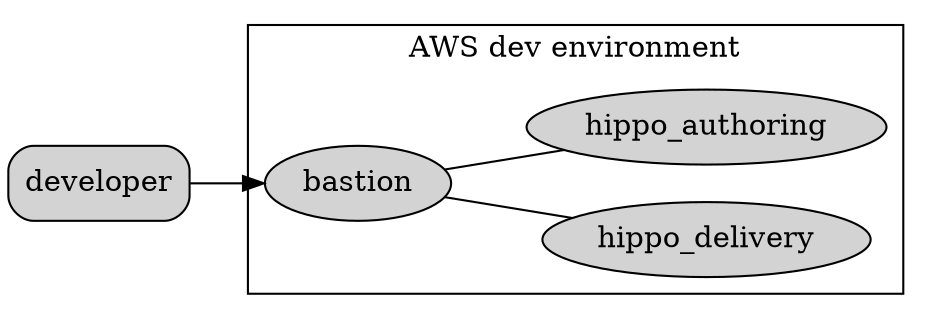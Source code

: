 digraph finite_state_machine {
  rankdir=LR;
  node [ style="rounded,filled" ];

  developer [shape=rectangle]

  subgraph cluster_aws {
    label = "AWS dev environment"

    bastion
    bastion -> hippo_delivery [dir=none]
    bastion -> hippo_authoring [dir=none]
  }

  developer -> bastion
}
